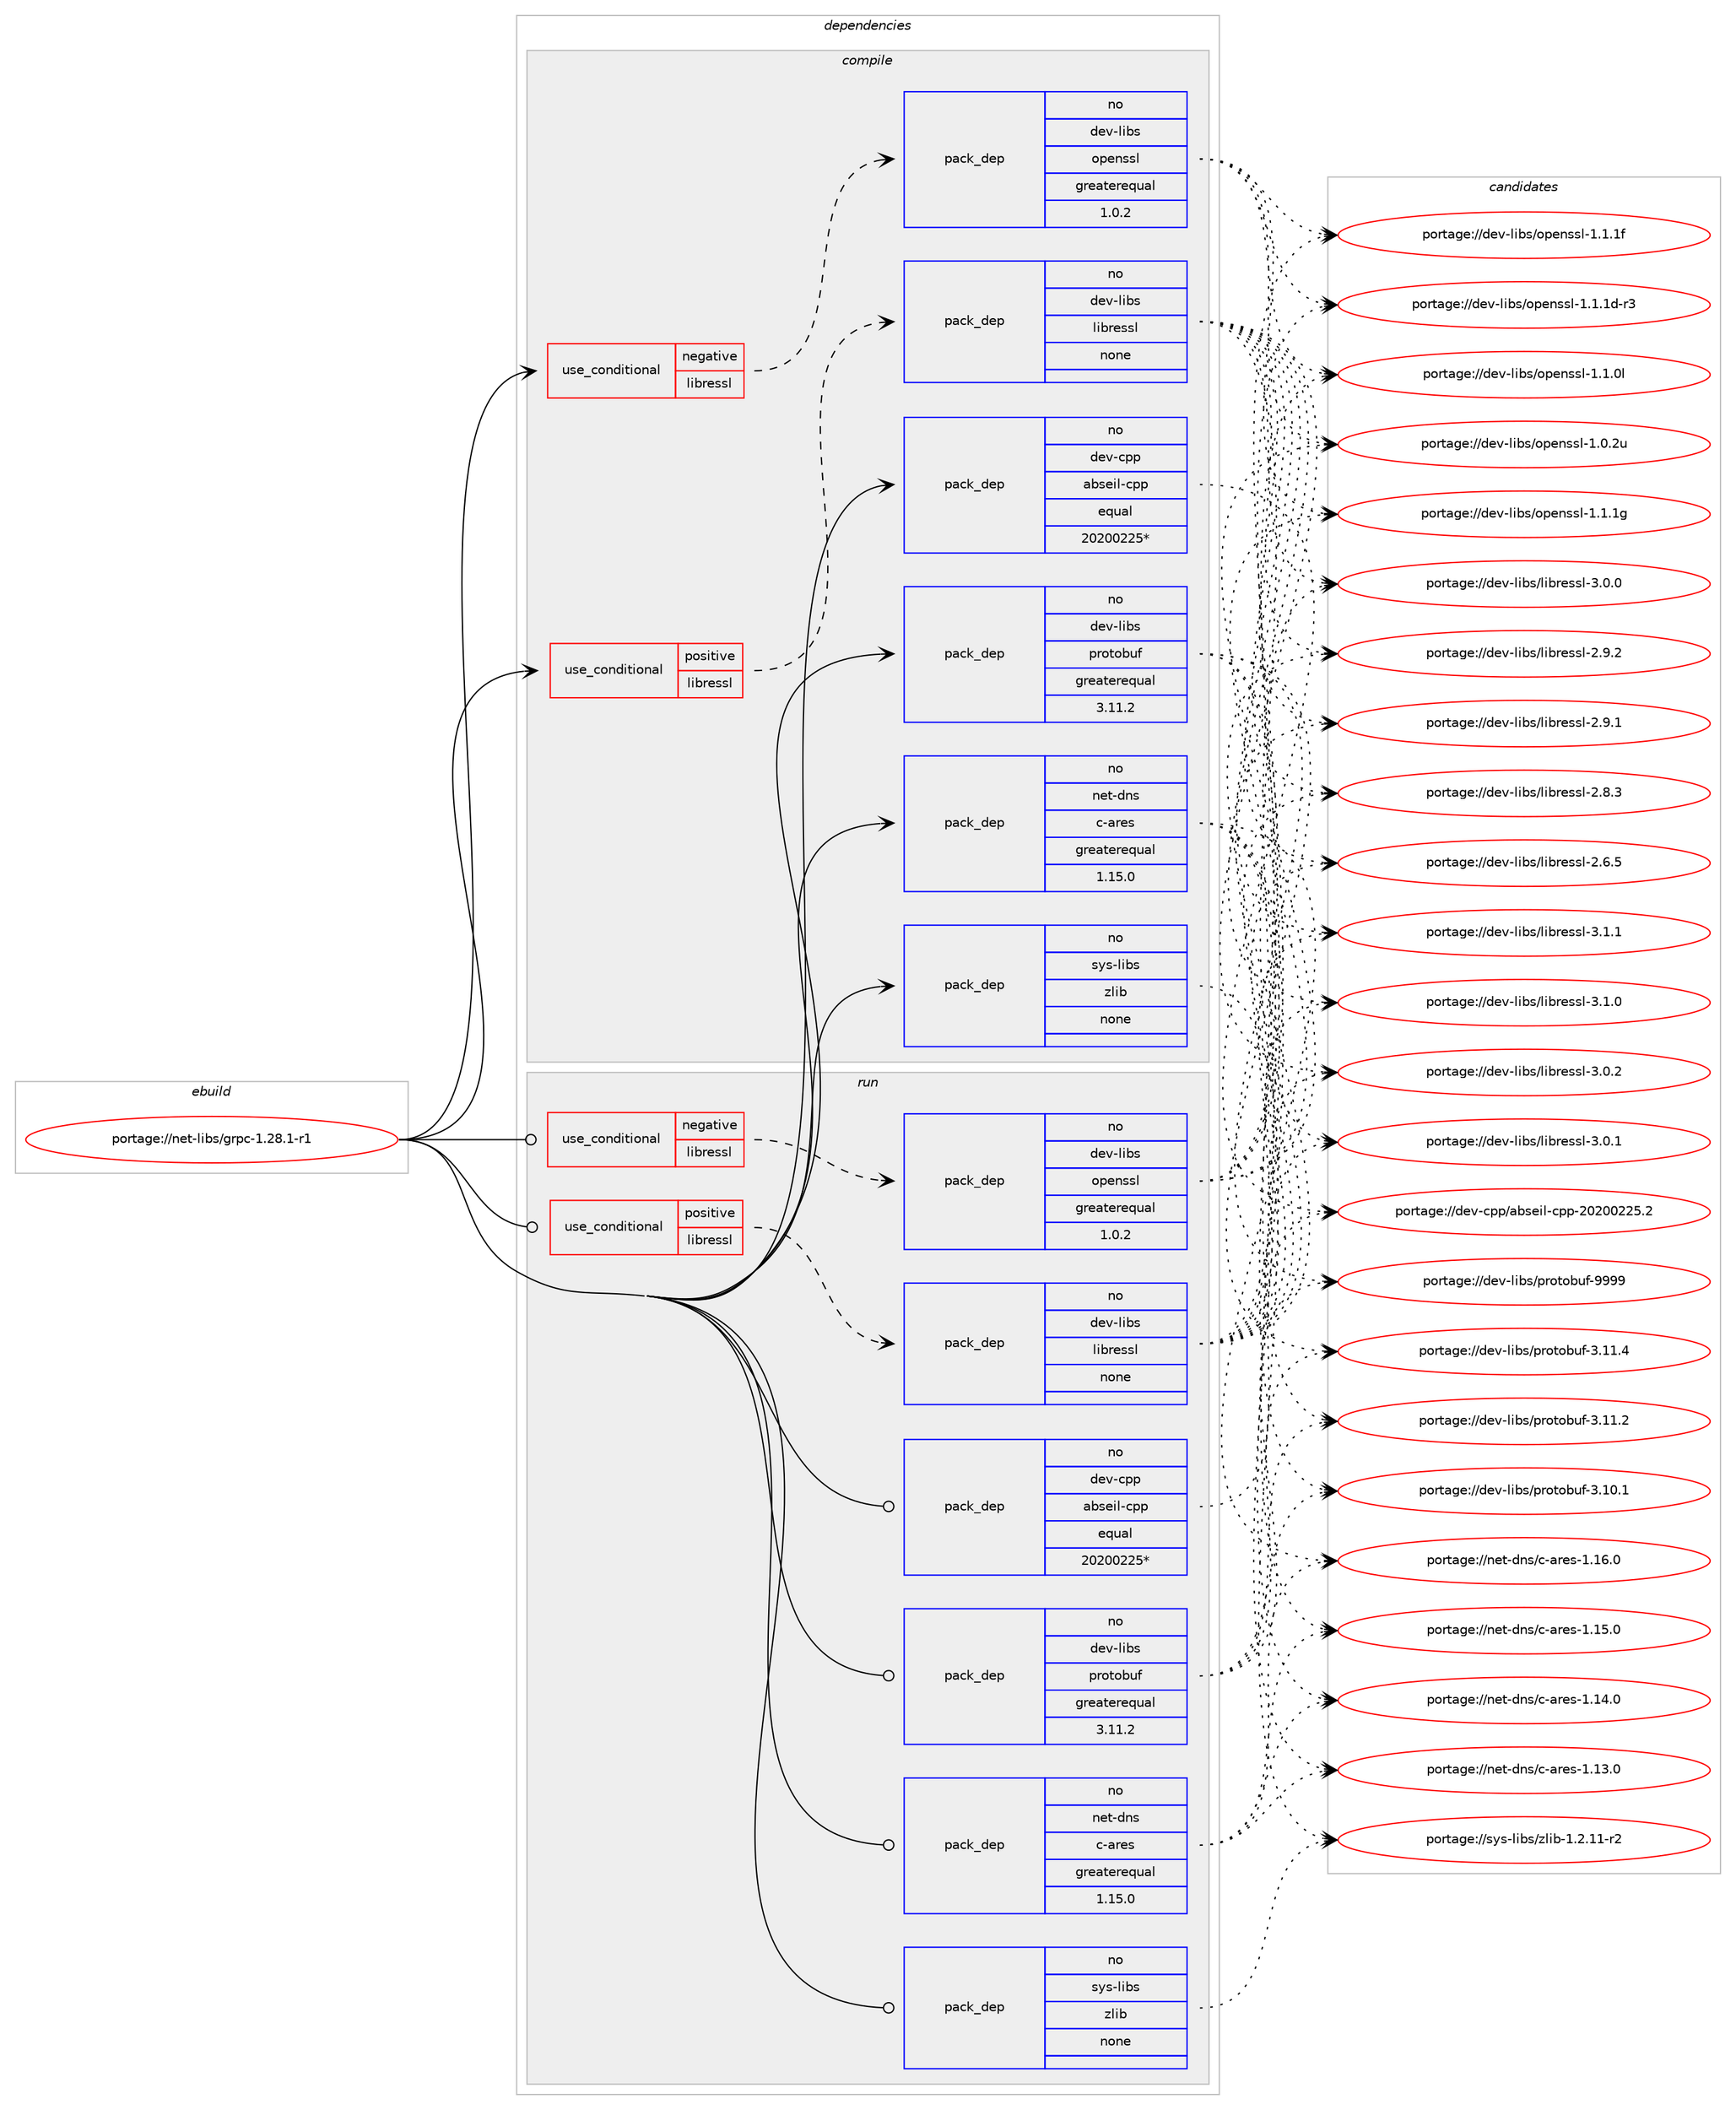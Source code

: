 digraph prolog {

# *************
# Graph options
# *************

newrank=true;
concentrate=true;
compound=true;
graph [rankdir=LR,fontname=Helvetica,fontsize=10,ranksep=1.5];#, ranksep=2.5, nodesep=0.2];
edge  [arrowhead=vee];
node  [fontname=Helvetica,fontsize=10];

# **********
# The ebuild
# **********

subgraph cluster_leftcol {
color=gray;
rank=same;
label=<<i>ebuild</i>>;
id [label="portage://net-libs/grpc-1.28.1-r1", color=red, width=4, href="../net-libs/grpc-1.28.1-r1.svg"];
}

# ****************
# The dependencies
# ****************

subgraph cluster_midcol {
color=gray;
label=<<i>dependencies</i>>;
subgraph cluster_compile {
fillcolor="#eeeeee";
style=filled;
label=<<i>compile</i>>;
subgraph cond2509 {
dependency12240 [label=<<TABLE BORDER="0" CELLBORDER="1" CELLSPACING="0" CELLPADDING="4"><TR><TD ROWSPAN="3" CELLPADDING="10">use_conditional</TD></TR><TR><TD>negative</TD></TR><TR><TD>libressl</TD></TR></TABLE>>, shape=none, color=red];
subgraph pack9592 {
dependency12241 [label=<<TABLE BORDER="0" CELLBORDER="1" CELLSPACING="0" CELLPADDING="4" WIDTH="220"><TR><TD ROWSPAN="6" CELLPADDING="30">pack_dep</TD></TR><TR><TD WIDTH="110">no</TD></TR><TR><TD>dev-libs</TD></TR><TR><TD>openssl</TD></TR><TR><TD>greaterequal</TD></TR><TR><TD>1.0.2</TD></TR></TABLE>>, shape=none, color=blue];
}
dependency12240:e -> dependency12241:w [weight=20,style="dashed",arrowhead="vee"];
}
id:e -> dependency12240:w [weight=20,style="solid",arrowhead="vee"];
subgraph cond2510 {
dependency12242 [label=<<TABLE BORDER="0" CELLBORDER="1" CELLSPACING="0" CELLPADDING="4"><TR><TD ROWSPAN="3" CELLPADDING="10">use_conditional</TD></TR><TR><TD>positive</TD></TR><TR><TD>libressl</TD></TR></TABLE>>, shape=none, color=red];
subgraph pack9593 {
dependency12243 [label=<<TABLE BORDER="0" CELLBORDER="1" CELLSPACING="0" CELLPADDING="4" WIDTH="220"><TR><TD ROWSPAN="6" CELLPADDING="30">pack_dep</TD></TR><TR><TD WIDTH="110">no</TD></TR><TR><TD>dev-libs</TD></TR><TR><TD>libressl</TD></TR><TR><TD>none</TD></TR><TR><TD></TD></TR></TABLE>>, shape=none, color=blue];
}
dependency12242:e -> dependency12243:w [weight=20,style="dashed",arrowhead="vee"];
}
id:e -> dependency12242:w [weight=20,style="solid",arrowhead="vee"];
subgraph pack9594 {
dependency12244 [label=<<TABLE BORDER="0" CELLBORDER="1" CELLSPACING="0" CELLPADDING="4" WIDTH="220"><TR><TD ROWSPAN="6" CELLPADDING="30">pack_dep</TD></TR><TR><TD WIDTH="110">no</TD></TR><TR><TD>dev-cpp</TD></TR><TR><TD>abseil-cpp</TD></TR><TR><TD>equal</TD></TR><TR><TD>20200225*</TD></TR></TABLE>>, shape=none, color=blue];
}
id:e -> dependency12244:w [weight=20,style="solid",arrowhead="vee"];
subgraph pack9595 {
dependency12245 [label=<<TABLE BORDER="0" CELLBORDER="1" CELLSPACING="0" CELLPADDING="4" WIDTH="220"><TR><TD ROWSPAN="6" CELLPADDING="30">pack_dep</TD></TR><TR><TD WIDTH="110">no</TD></TR><TR><TD>dev-libs</TD></TR><TR><TD>protobuf</TD></TR><TR><TD>greaterequal</TD></TR><TR><TD>3.11.2</TD></TR></TABLE>>, shape=none, color=blue];
}
id:e -> dependency12245:w [weight=20,style="solid",arrowhead="vee"];
subgraph pack9596 {
dependency12246 [label=<<TABLE BORDER="0" CELLBORDER="1" CELLSPACING="0" CELLPADDING="4" WIDTH="220"><TR><TD ROWSPAN="6" CELLPADDING="30">pack_dep</TD></TR><TR><TD WIDTH="110">no</TD></TR><TR><TD>net-dns</TD></TR><TR><TD>c-ares</TD></TR><TR><TD>greaterequal</TD></TR><TR><TD>1.15.0</TD></TR></TABLE>>, shape=none, color=blue];
}
id:e -> dependency12246:w [weight=20,style="solid",arrowhead="vee"];
subgraph pack9597 {
dependency12247 [label=<<TABLE BORDER="0" CELLBORDER="1" CELLSPACING="0" CELLPADDING="4" WIDTH="220"><TR><TD ROWSPAN="6" CELLPADDING="30">pack_dep</TD></TR><TR><TD WIDTH="110">no</TD></TR><TR><TD>sys-libs</TD></TR><TR><TD>zlib</TD></TR><TR><TD>none</TD></TR><TR><TD></TD></TR></TABLE>>, shape=none, color=blue];
}
id:e -> dependency12247:w [weight=20,style="solid",arrowhead="vee"];
}
subgraph cluster_compileandrun {
fillcolor="#eeeeee";
style=filled;
label=<<i>compile and run</i>>;
}
subgraph cluster_run {
fillcolor="#eeeeee";
style=filled;
label=<<i>run</i>>;
subgraph cond2511 {
dependency12248 [label=<<TABLE BORDER="0" CELLBORDER="1" CELLSPACING="0" CELLPADDING="4"><TR><TD ROWSPAN="3" CELLPADDING="10">use_conditional</TD></TR><TR><TD>negative</TD></TR><TR><TD>libressl</TD></TR></TABLE>>, shape=none, color=red];
subgraph pack9598 {
dependency12249 [label=<<TABLE BORDER="0" CELLBORDER="1" CELLSPACING="0" CELLPADDING="4" WIDTH="220"><TR><TD ROWSPAN="6" CELLPADDING="30">pack_dep</TD></TR><TR><TD WIDTH="110">no</TD></TR><TR><TD>dev-libs</TD></TR><TR><TD>openssl</TD></TR><TR><TD>greaterequal</TD></TR><TR><TD>1.0.2</TD></TR></TABLE>>, shape=none, color=blue];
}
dependency12248:e -> dependency12249:w [weight=20,style="dashed",arrowhead="vee"];
}
id:e -> dependency12248:w [weight=20,style="solid",arrowhead="odot"];
subgraph cond2512 {
dependency12250 [label=<<TABLE BORDER="0" CELLBORDER="1" CELLSPACING="0" CELLPADDING="4"><TR><TD ROWSPAN="3" CELLPADDING="10">use_conditional</TD></TR><TR><TD>positive</TD></TR><TR><TD>libressl</TD></TR></TABLE>>, shape=none, color=red];
subgraph pack9599 {
dependency12251 [label=<<TABLE BORDER="0" CELLBORDER="1" CELLSPACING="0" CELLPADDING="4" WIDTH="220"><TR><TD ROWSPAN="6" CELLPADDING="30">pack_dep</TD></TR><TR><TD WIDTH="110">no</TD></TR><TR><TD>dev-libs</TD></TR><TR><TD>libressl</TD></TR><TR><TD>none</TD></TR><TR><TD></TD></TR></TABLE>>, shape=none, color=blue];
}
dependency12250:e -> dependency12251:w [weight=20,style="dashed",arrowhead="vee"];
}
id:e -> dependency12250:w [weight=20,style="solid",arrowhead="odot"];
subgraph pack9600 {
dependency12252 [label=<<TABLE BORDER="0" CELLBORDER="1" CELLSPACING="0" CELLPADDING="4" WIDTH="220"><TR><TD ROWSPAN="6" CELLPADDING="30">pack_dep</TD></TR><TR><TD WIDTH="110">no</TD></TR><TR><TD>dev-cpp</TD></TR><TR><TD>abseil-cpp</TD></TR><TR><TD>equal</TD></TR><TR><TD>20200225*</TD></TR></TABLE>>, shape=none, color=blue];
}
id:e -> dependency12252:w [weight=20,style="solid",arrowhead="odot"];
subgraph pack9601 {
dependency12253 [label=<<TABLE BORDER="0" CELLBORDER="1" CELLSPACING="0" CELLPADDING="4" WIDTH="220"><TR><TD ROWSPAN="6" CELLPADDING="30">pack_dep</TD></TR><TR><TD WIDTH="110">no</TD></TR><TR><TD>dev-libs</TD></TR><TR><TD>protobuf</TD></TR><TR><TD>greaterequal</TD></TR><TR><TD>3.11.2</TD></TR></TABLE>>, shape=none, color=blue];
}
id:e -> dependency12253:w [weight=20,style="solid",arrowhead="odot"];
subgraph pack9602 {
dependency12254 [label=<<TABLE BORDER="0" CELLBORDER="1" CELLSPACING="0" CELLPADDING="4" WIDTH="220"><TR><TD ROWSPAN="6" CELLPADDING="30">pack_dep</TD></TR><TR><TD WIDTH="110">no</TD></TR><TR><TD>net-dns</TD></TR><TR><TD>c-ares</TD></TR><TR><TD>greaterequal</TD></TR><TR><TD>1.15.0</TD></TR></TABLE>>, shape=none, color=blue];
}
id:e -> dependency12254:w [weight=20,style="solid",arrowhead="odot"];
subgraph pack9603 {
dependency12255 [label=<<TABLE BORDER="0" CELLBORDER="1" CELLSPACING="0" CELLPADDING="4" WIDTH="220"><TR><TD ROWSPAN="6" CELLPADDING="30">pack_dep</TD></TR><TR><TD WIDTH="110">no</TD></TR><TR><TD>sys-libs</TD></TR><TR><TD>zlib</TD></TR><TR><TD>none</TD></TR><TR><TD></TD></TR></TABLE>>, shape=none, color=blue];
}
id:e -> dependency12255:w [weight=20,style="solid",arrowhead="odot"];
}
}

# **************
# The candidates
# **************

subgraph cluster_choices {
rank=same;
color=gray;
label=<<i>candidates</i>>;

subgraph choice9592 {
color=black;
nodesep=1;
choice100101118451081059811547111112101110115115108454946494649103 [label="portage://dev-libs/openssl-1.1.1g", color=red, width=4,href="../dev-libs/openssl-1.1.1g.svg"];
choice100101118451081059811547111112101110115115108454946494649102 [label="portage://dev-libs/openssl-1.1.1f", color=red, width=4,href="../dev-libs/openssl-1.1.1f.svg"];
choice1001011184510810598115471111121011101151151084549464946491004511451 [label="portage://dev-libs/openssl-1.1.1d-r3", color=red, width=4,href="../dev-libs/openssl-1.1.1d-r3.svg"];
choice100101118451081059811547111112101110115115108454946494648108 [label="portage://dev-libs/openssl-1.1.0l", color=red, width=4,href="../dev-libs/openssl-1.1.0l.svg"];
choice100101118451081059811547111112101110115115108454946484650117 [label="portage://dev-libs/openssl-1.0.2u", color=red, width=4,href="../dev-libs/openssl-1.0.2u.svg"];
dependency12241:e -> choice100101118451081059811547111112101110115115108454946494649103:w [style=dotted,weight="100"];
dependency12241:e -> choice100101118451081059811547111112101110115115108454946494649102:w [style=dotted,weight="100"];
dependency12241:e -> choice1001011184510810598115471111121011101151151084549464946491004511451:w [style=dotted,weight="100"];
dependency12241:e -> choice100101118451081059811547111112101110115115108454946494648108:w [style=dotted,weight="100"];
dependency12241:e -> choice100101118451081059811547111112101110115115108454946484650117:w [style=dotted,weight="100"];
}
subgraph choice9593 {
color=black;
nodesep=1;
choice10010111845108105981154710810598114101115115108455146494649 [label="portage://dev-libs/libressl-3.1.1", color=red, width=4,href="../dev-libs/libressl-3.1.1.svg"];
choice10010111845108105981154710810598114101115115108455146494648 [label="portage://dev-libs/libressl-3.1.0", color=red, width=4,href="../dev-libs/libressl-3.1.0.svg"];
choice10010111845108105981154710810598114101115115108455146484650 [label="portage://dev-libs/libressl-3.0.2", color=red, width=4,href="../dev-libs/libressl-3.0.2.svg"];
choice10010111845108105981154710810598114101115115108455146484649 [label="portage://dev-libs/libressl-3.0.1", color=red, width=4,href="../dev-libs/libressl-3.0.1.svg"];
choice10010111845108105981154710810598114101115115108455146484648 [label="portage://dev-libs/libressl-3.0.0", color=red, width=4,href="../dev-libs/libressl-3.0.0.svg"];
choice10010111845108105981154710810598114101115115108455046574650 [label="portage://dev-libs/libressl-2.9.2", color=red, width=4,href="../dev-libs/libressl-2.9.2.svg"];
choice10010111845108105981154710810598114101115115108455046574649 [label="portage://dev-libs/libressl-2.9.1", color=red, width=4,href="../dev-libs/libressl-2.9.1.svg"];
choice10010111845108105981154710810598114101115115108455046564651 [label="portage://dev-libs/libressl-2.8.3", color=red, width=4,href="../dev-libs/libressl-2.8.3.svg"];
choice10010111845108105981154710810598114101115115108455046544653 [label="portage://dev-libs/libressl-2.6.5", color=red, width=4,href="../dev-libs/libressl-2.6.5.svg"];
dependency12243:e -> choice10010111845108105981154710810598114101115115108455146494649:w [style=dotted,weight="100"];
dependency12243:e -> choice10010111845108105981154710810598114101115115108455146494648:w [style=dotted,weight="100"];
dependency12243:e -> choice10010111845108105981154710810598114101115115108455146484650:w [style=dotted,weight="100"];
dependency12243:e -> choice10010111845108105981154710810598114101115115108455146484649:w [style=dotted,weight="100"];
dependency12243:e -> choice10010111845108105981154710810598114101115115108455146484648:w [style=dotted,weight="100"];
dependency12243:e -> choice10010111845108105981154710810598114101115115108455046574650:w [style=dotted,weight="100"];
dependency12243:e -> choice10010111845108105981154710810598114101115115108455046574649:w [style=dotted,weight="100"];
dependency12243:e -> choice10010111845108105981154710810598114101115115108455046564651:w [style=dotted,weight="100"];
dependency12243:e -> choice10010111845108105981154710810598114101115115108455046544653:w [style=dotted,weight="100"];
}
subgraph choice9594 {
color=black;
nodesep=1;
choice100101118459911211247979811510110510845991121124550485048485050534650 [label="portage://dev-cpp/abseil-cpp-20200225.2", color=red, width=4,href="../dev-cpp/abseil-cpp-20200225.2.svg"];
dependency12244:e -> choice100101118459911211247979811510110510845991121124550485048485050534650:w [style=dotted,weight="100"];
}
subgraph choice9595 {
color=black;
nodesep=1;
choice100101118451081059811547112114111116111981171024557575757 [label="portage://dev-libs/protobuf-9999", color=red, width=4,href="../dev-libs/protobuf-9999.svg"];
choice1001011184510810598115471121141111161119811710245514649494652 [label="portage://dev-libs/protobuf-3.11.4", color=red, width=4,href="../dev-libs/protobuf-3.11.4.svg"];
choice1001011184510810598115471121141111161119811710245514649494650 [label="portage://dev-libs/protobuf-3.11.2", color=red, width=4,href="../dev-libs/protobuf-3.11.2.svg"];
choice1001011184510810598115471121141111161119811710245514649484649 [label="portage://dev-libs/protobuf-3.10.1", color=red, width=4,href="../dev-libs/protobuf-3.10.1.svg"];
dependency12245:e -> choice100101118451081059811547112114111116111981171024557575757:w [style=dotted,weight="100"];
dependency12245:e -> choice1001011184510810598115471121141111161119811710245514649494652:w [style=dotted,weight="100"];
dependency12245:e -> choice1001011184510810598115471121141111161119811710245514649494650:w [style=dotted,weight="100"];
dependency12245:e -> choice1001011184510810598115471121141111161119811710245514649484649:w [style=dotted,weight="100"];
}
subgraph choice9596 {
color=black;
nodesep=1;
choice110101116451001101154799459711410111545494649544648 [label="portage://net-dns/c-ares-1.16.0", color=red, width=4,href="../net-dns/c-ares-1.16.0.svg"];
choice110101116451001101154799459711410111545494649534648 [label="portage://net-dns/c-ares-1.15.0", color=red, width=4,href="../net-dns/c-ares-1.15.0.svg"];
choice110101116451001101154799459711410111545494649524648 [label="portage://net-dns/c-ares-1.14.0", color=red, width=4,href="../net-dns/c-ares-1.14.0.svg"];
choice110101116451001101154799459711410111545494649514648 [label="portage://net-dns/c-ares-1.13.0", color=red, width=4,href="../net-dns/c-ares-1.13.0.svg"];
dependency12246:e -> choice110101116451001101154799459711410111545494649544648:w [style=dotted,weight="100"];
dependency12246:e -> choice110101116451001101154799459711410111545494649534648:w [style=dotted,weight="100"];
dependency12246:e -> choice110101116451001101154799459711410111545494649524648:w [style=dotted,weight="100"];
dependency12246:e -> choice110101116451001101154799459711410111545494649514648:w [style=dotted,weight="100"];
}
subgraph choice9597 {
color=black;
nodesep=1;
choice11512111545108105981154712210810598454946504649494511450 [label="portage://sys-libs/zlib-1.2.11-r2", color=red, width=4,href="../sys-libs/zlib-1.2.11-r2.svg"];
dependency12247:e -> choice11512111545108105981154712210810598454946504649494511450:w [style=dotted,weight="100"];
}
subgraph choice9598 {
color=black;
nodesep=1;
choice100101118451081059811547111112101110115115108454946494649103 [label="portage://dev-libs/openssl-1.1.1g", color=red, width=4,href="../dev-libs/openssl-1.1.1g.svg"];
choice100101118451081059811547111112101110115115108454946494649102 [label="portage://dev-libs/openssl-1.1.1f", color=red, width=4,href="../dev-libs/openssl-1.1.1f.svg"];
choice1001011184510810598115471111121011101151151084549464946491004511451 [label="portage://dev-libs/openssl-1.1.1d-r3", color=red, width=4,href="../dev-libs/openssl-1.1.1d-r3.svg"];
choice100101118451081059811547111112101110115115108454946494648108 [label="portage://dev-libs/openssl-1.1.0l", color=red, width=4,href="../dev-libs/openssl-1.1.0l.svg"];
choice100101118451081059811547111112101110115115108454946484650117 [label="portage://dev-libs/openssl-1.0.2u", color=red, width=4,href="../dev-libs/openssl-1.0.2u.svg"];
dependency12249:e -> choice100101118451081059811547111112101110115115108454946494649103:w [style=dotted,weight="100"];
dependency12249:e -> choice100101118451081059811547111112101110115115108454946494649102:w [style=dotted,weight="100"];
dependency12249:e -> choice1001011184510810598115471111121011101151151084549464946491004511451:w [style=dotted,weight="100"];
dependency12249:e -> choice100101118451081059811547111112101110115115108454946494648108:w [style=dotted,weight="100"];
dependency12249:e -> choice100101118451081059811547111112101110115115108454946484650117:w [style=dotted,weight="100"];
}
subgraph choice9599 {
color=black;
nodesep=1;
choice10010111845108105981154710810598114101115115108455146494649 [label="portage://dev-libs/libressl-3.1.1", color=red, width=4,href="../dev-libs/libressl-3.1.1.svg"];
choice10010111845108105981154710810598114101115115108455146494648 [label="portage://dev-libs/libressl-3.1.0", color=red, width=4,href="../dev-libs/libressl-3.1.0.svg"];
choice10010111845108105981154710810598114101115115108455146484650 [label="portage://dev-libs/libressl-3.0.2", color=red, width=4,href="../dev-libs/libressl-3.0.2.svg"];
choice10010111845108105981154710810598114101115115108455146484649 [label="portage://dev-libs/libressl-3.0.1", color=red, width=4,href="../dev-libs/libressl-3.0.1.svg"];
choice10010111845108105981154710810598114101115115108455146484648 [label="portage://dev-libs/libressl-3.0.0", color=red, width=4,href="../dev-libs/libressl-3.0.0.svg"];
choice10010111845108105981154710810598114101115115108455046574650 [label="portage://dev-libs/libressl-2.9.2", color=red, width=4,href="../dev-libs/libressl-2.9.2.svg"];
choice10010111845108105981154710810598114101115115108455046574649 [label="portage://dev-libs/libressl-2.9.1", color=red, width=4,href="../dev-libs/libressl-2.9.1.svg"];
choice10010111845108105981154710810598114101115115108455046564651 [label="portage://dev-libs/libressl-2.8.3", color=red, width=4,href="../dev-libs/libressl-2.8.3.svg"];
choice10010111845108105981154710810598114101115115108455046544653 [label="portage://dev-libs/libressl-2.6.5", color=red, width=4,href="../dev-libs/libressl-2.6.5.svg"];
dependency12251:e -> choice10010111845108105981154710810598114101115115108455146494649:w [style=dotted,weight="100"];
dependency12251:e -> choice10010111845108105981154710810598114101115115108455146494648:w [style=dotted,weight="100"];
dependency12251:e -> choice10010111845108105981154710810598114101115115108455146484650:w [style=dotted,weight="100"];
dependency12251:e -> choice10010111845108105981154710810598114101115115108455146484649:w [style=dotted,weight="100"];
dependency12251:e -> choice10010111845108105981154710810598114101115115108455146484648:w [style=dotted,weight="100"];
dependency12251:e -> choice10010111845108105981154710810598114101115115108455046574650:w [style=dotted,weight="100"];
dependency12251:e -> choice10010111845108105981154710810598114101115115108455046574649:w [style=dotted,weight="100"];
dependency12251:e -> choice10010111845108105981154710810598114101115115108455046564651:w [style=dotted,weight="100"];
dependency12251:e -> choice10010111845108105981154710810598114101115115108455046544653:w [style=dotted,weight="100"];
}
subgraph choice9600 {
color=black;
nodesep=1;
choice100101118459911211247979811510110510845991121124550485048485050534650 [label="portage://dev-cpp/abseil-cpp-20200225.2", color=red, width=4,href="../dev-cpp/abseil-cpp-20200225.2.svg"];
dependency12252:e -> choice100101118459911211247979811510110510845991121124550485048485050534650:w [style=dotted,weight="100"];
}
subgraph choice9601 {
color=black;
nodesep=1;
choice100101118451081059811547112114111116111981171024557575757 [label="portage://dev-libs/protobuf-9999", color=red, width=4,href="../dev-libs/protobuf-9999.svg"];
choice1001011184510810598115471121141111161119811710245514649494652 [label="portage://dev-libs/protobuf-3.11.4", color=red, width=4,href="../dev-libs/protobuf-3.11.4.svg"];
choice1001011184510810598115471121141111161119811710245514649494650 [label="portage://dev-libs/protobuf-3.11.2", color=red, width=4,href="../dev-libs/protobuf-3.11.2.svg"];
choice1001011184510810598115471121141111161119811710245514649484649 [label="portage://dev-libs/protobuf-3.10.1", color=red, width=4,href="../dev-libs/protobuf-3.10.1.svg"];
dependency12253:e -> choice100101118451081059811547112114111116111981171024557575757:w [style=dotted,weight="100"];
dependency12253:e -> choice1001011184510810598115471121141111161119811710245514649494652:w [style=dotted,weight="100"];
dependency12253:e -> choice1001011184510810598115471121141111161119811710245514649494650:w [style=dotted,weight="100"];
dependency12253:e -> choice1001011184510810598115471121141111161119811710245514649484649:w [style=dotted,weight="100"];
}
subgraph choice9602 {
color=black;
nodesep=1;
choice110101116451001101154799459711410111545494649544648 [label="portage://net-dns/c-ares-1.16.0", color=red, width=4,href="../net-dns/c-ares-1.16.0.svg"];
choice110101116451001101154799459711410111545494649534648 [label="portage://net-dns/c-ares-1.15.0", color=red, width=4,href="../net-dns/c-ares-1.15.0.svg"];
choice110101116451001101154799459711410111545494649524648 [label="portage://net-dns/c-ares-1.14.0", color=red, width=4,href="../net-dns/c-ares-1.14.0.svg"];
choice110101116451001101154799459711410111545494649514648 [label="portage://net-dns/c-ares-1.13.0", color=red, width=4,href="../net-dns/c-ares-1.13.0.svg"];
dependency12254:e -> choice110101116451001101154799459711410111545494649544648:w [style=dotted,weight="100"];
dependency12254:e -> choice110101116451001101154799459711410111545494649534648:w [style=dotted,weight="100"];
dependency12254:e -> choice110101116451001101154799459711410111545494649524648:w [style=dotted,weight="100"];
dependency12254:e -> choice110101116451001101154799459711410111545494649514648:w [style=dotted,weight="100"];
}
subgraph choice9603 {
color=black;
nodesep=1;
choice11512111545108105981154712210810598454946504649494511450 [label="portage://sys-libs/zlib-1.2.11-r2", color=red, width=4,href="../sys-libs/zlib-1.2.11-r2.svg"];
dependency12255:e -> choice11512111545108105981154712210810598454946504649494511450:w [style=dotted,weight="100"];
}
}

}
